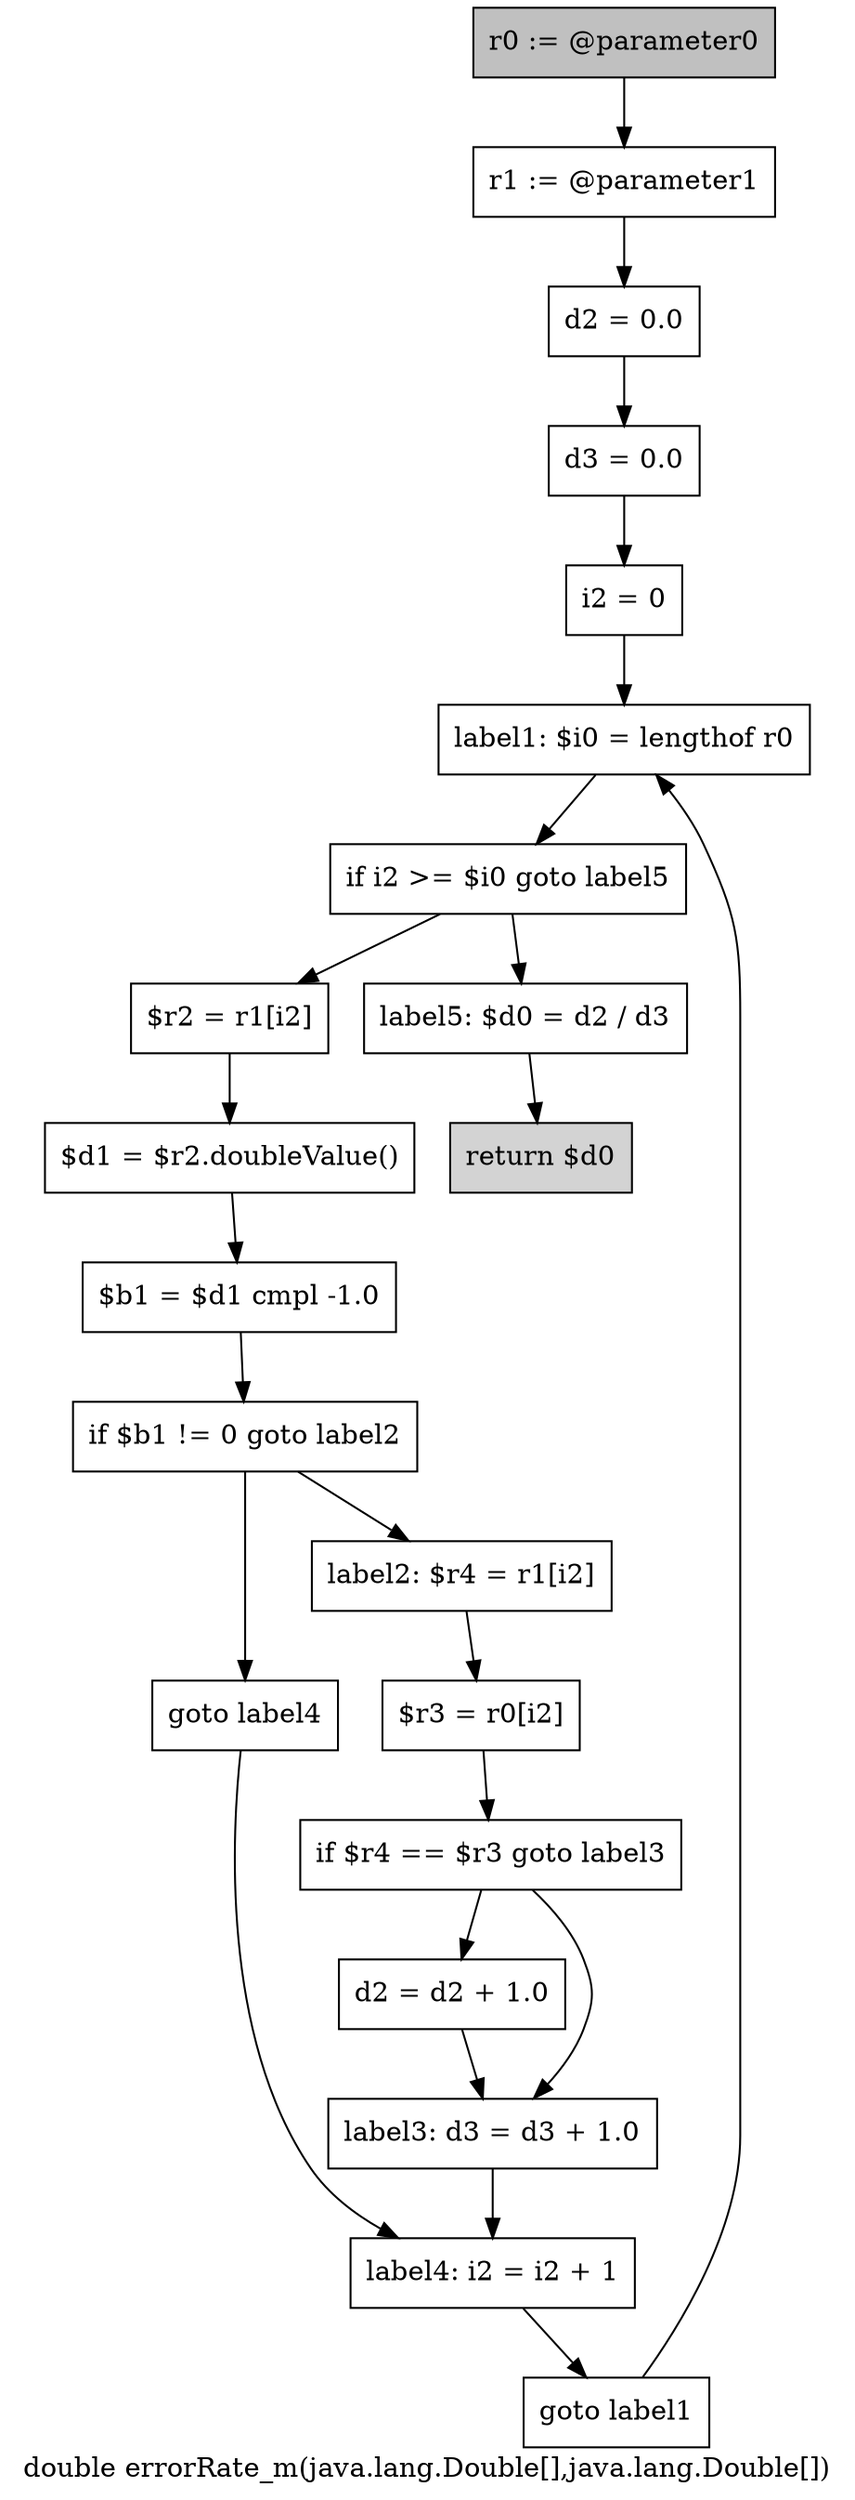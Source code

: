 digraph "double errorRate_m(java.lang.Double[],java.lang.Double[])" {
    label="double errorRate_m(java.lang.Double[],java.lang.Double[])";
    node [shape=box];
    "0" [style=filled,fillcolor=gray,label="r0 := @parameter0",];
    "1" [label="r1 := @parameter1",];
    "0"->"1";
    "2" [label="d2 = 0.0",];
    "1"->"2";
    "3" [label="d3 = 0.0",];
    "2"->"3";
    "4" [label="i2 = 0",];
    "3"->"4";
    "5" [label="label1: $i0 = lengthof r0",];
    "4"->"5";
    "6" [label="if i2 >= $i0 goto label5",];
    "5"->"6";
    "7" [label="$r2 = r1[i2]",];
    "6"->"7";
    "19" [label="label5: $d0 = d2 / d3",];
    "6"->"19";
    "8" [label="$d1 = $r2.doubleValue()",];
    "7"->"8";
    "9" [label="$b1 = $d1 cmpl -1.0",];
    "8"->"9";
    "10" [label="if $b1 != 0 goto label2",];
    "9"->"10";
    "11" [label="goto label4",];
    "10"->"11";
    "12" [label="label2: $r4 = r1[i2]",];
    "10"->"12";
    "17" [label="label4: i2 = i2 + 1",];
    "11"->"17";
    "13" [label="$r3 = r0[i2]",];
    "12"->"13";
    "14" [label="if $r4 == $r3 goto label3",];
    "13"->"14";
    "15" [label="d2 = d2 + 1.0",];
    "14"->"15";
    "16" [label="label3: d3 = d3 + 1.0",];
    "14"->"16";
    "15"->"16";
    "16"->"17";
    "18" [label="goto label1",];
    "17"->"18";
    "18"->"5";
    "20" [style=filled,fillcolor=lightgray,label="return $d0",];
    "19"->"20";
}
